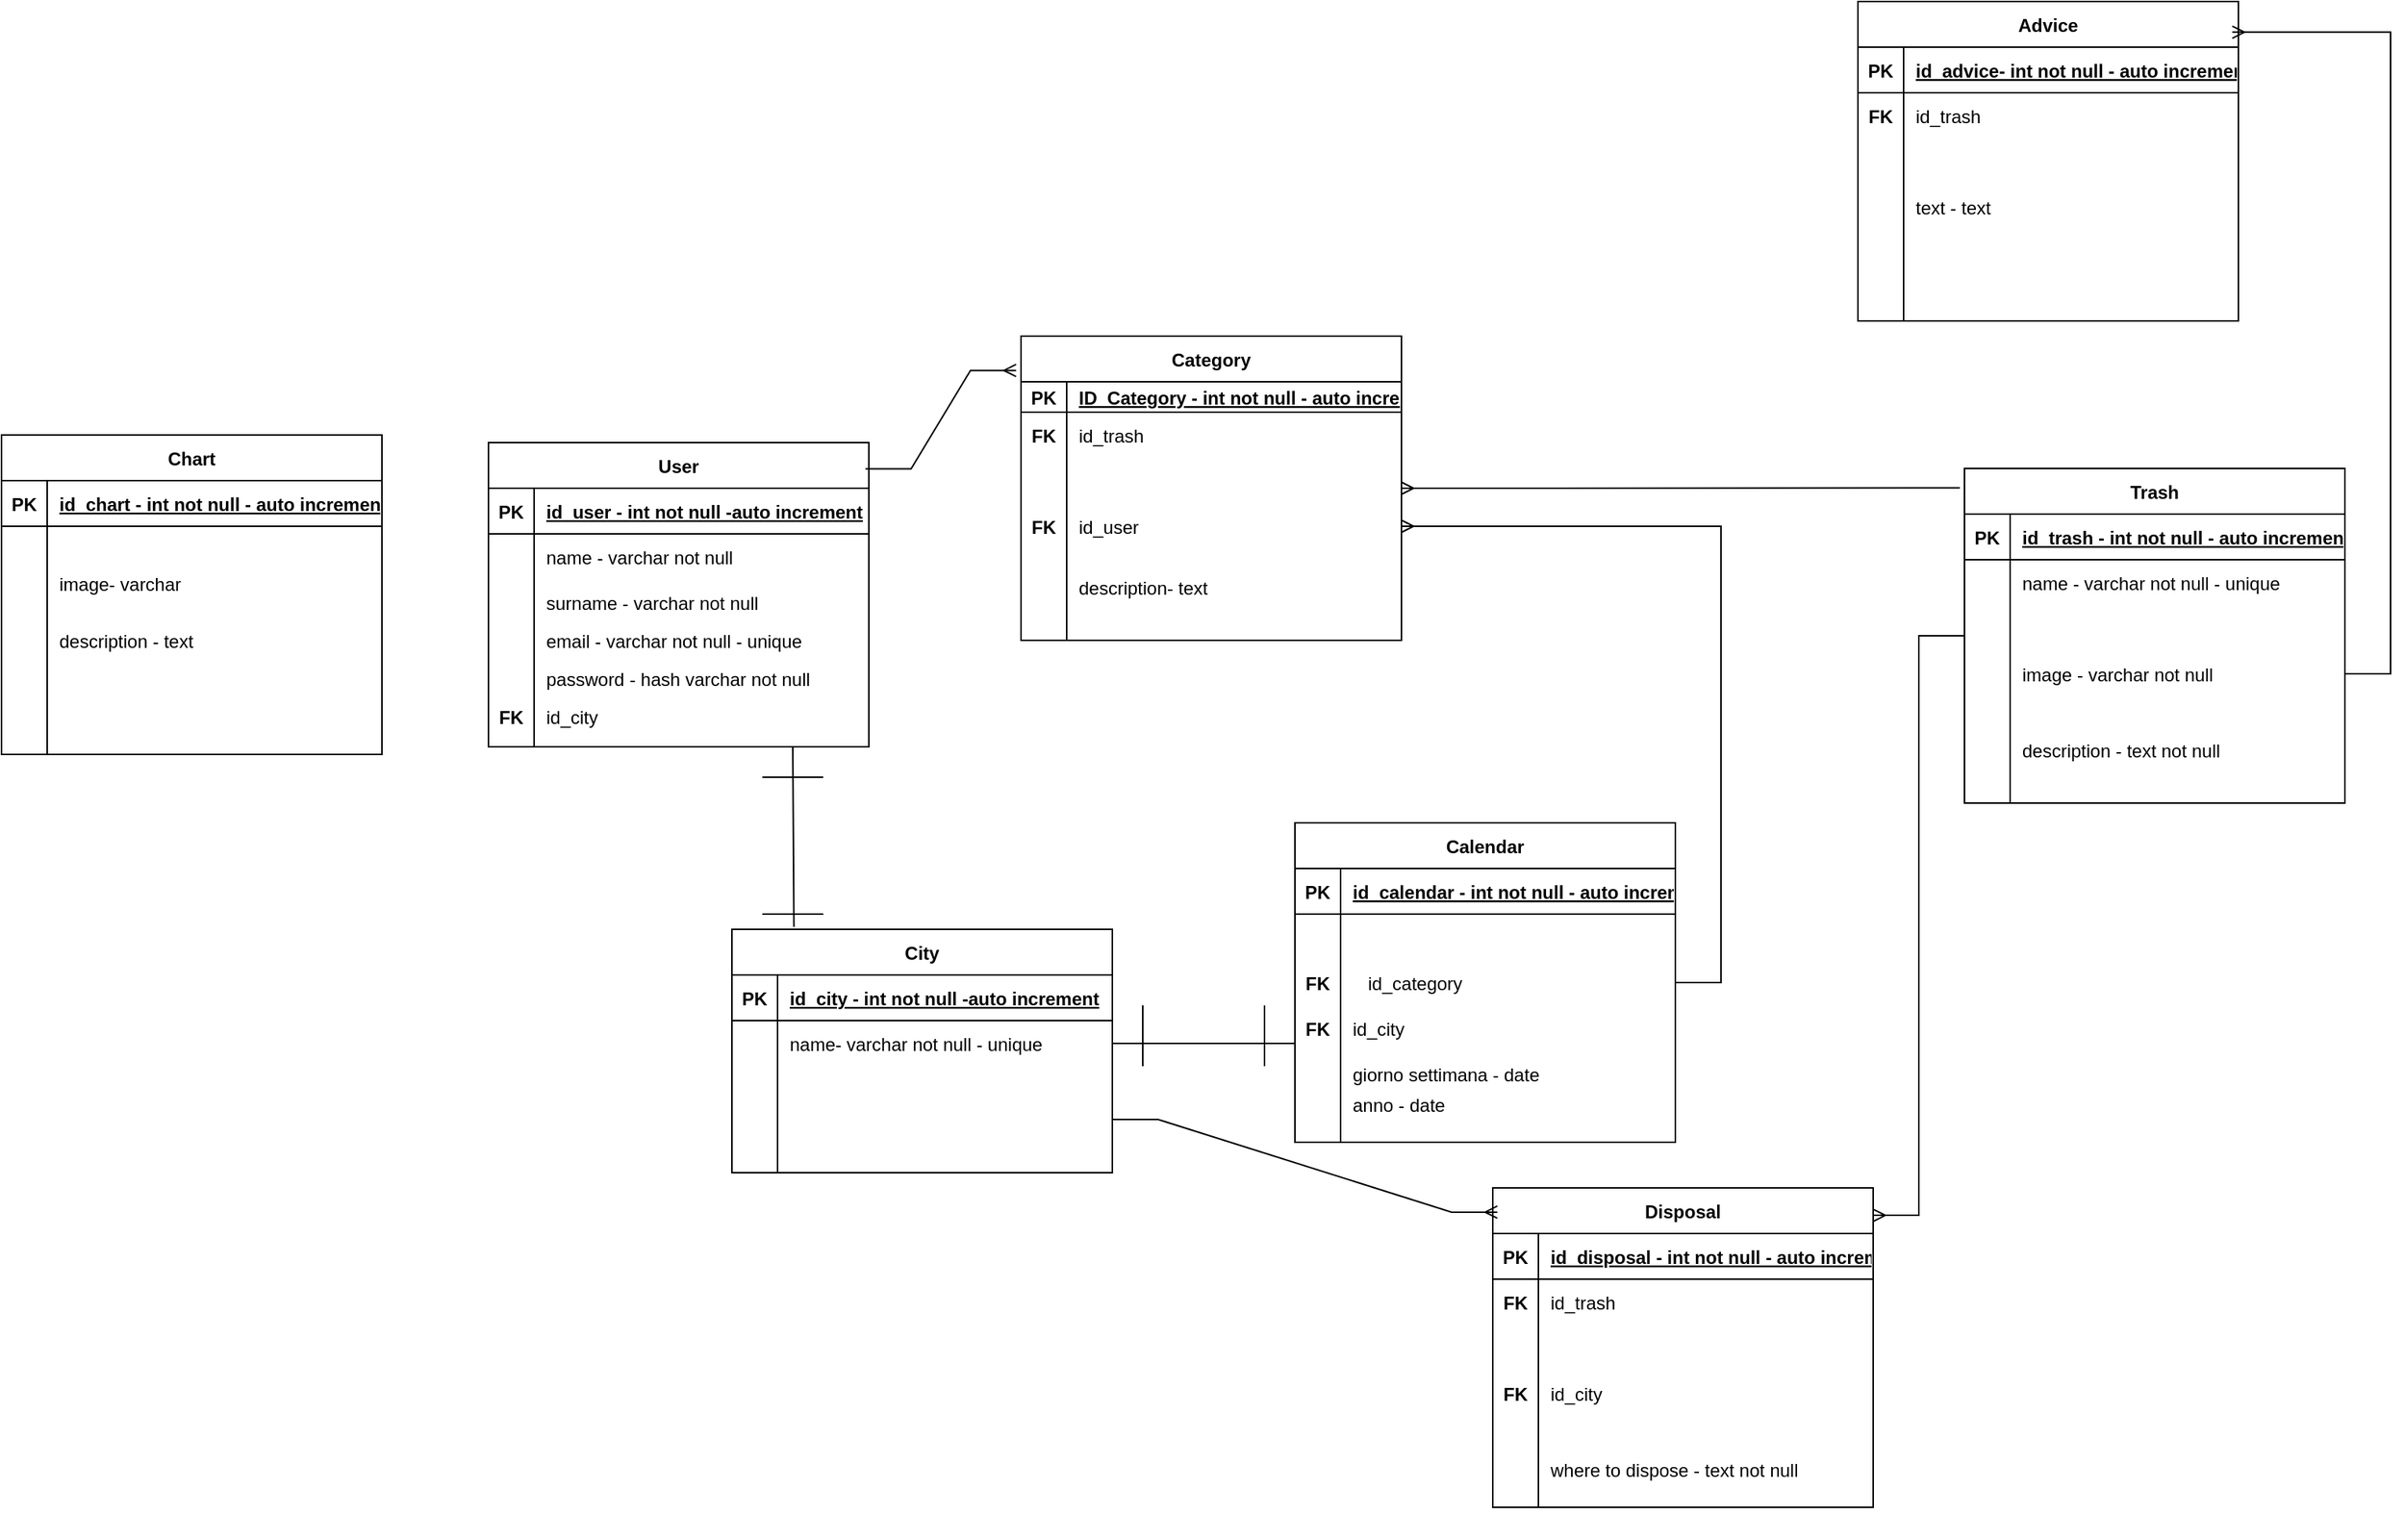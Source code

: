 <mxfile version="26.0.16">
  <diagram id="R2lEEEUBdFMjLlhIrx00" name="Page-1">
    <mxGraphModel dx="2587" dy="1695" grid="1" gridSize="10" guides="1" tooltips="1" connect="1" arrows="1" fold="1" page="1" pageScale="1" pageWidth="1169" pageHeight="827" math="0" shadow="0" extFonts="Permanent Marker^https://fonts.googleapis.com/css?family=Permanent+Marker">
      <root>
        <mxCell id="0" />
        <mxCell id="1" parent="0" />
        <mxCell id="C-vyLk0tnHw3VtMMgP7b-2" value="User" style="shape=table;startSize=30;container=1;collapsible=1;childLayout=tableLayout;fixedRows=1;rowLines=0;fontStyle=1;align=center;resizeLast=1;" parent="1" vertex="1">
          <mxGeometry x="-690" y="-430" width="250" height="200" as="geometry" />
        </mxCell>
        <mxCell id="C-vyLk0tnHw3VtMMgP7b-3" value="" style="shape=partialRectangle;collapsible=0;dropTarget=0;pointerEvents=0;fillColor=none;points=[[0,0.5],[1,0.5]];portConstraint=eastwest;top=0;left=0;right=0;bottom=1;" parent="C-vyLk0tnHw3VtMMgP7b-2" vertex="1">
          <mxGeometry y="30" width="250" height="30" as="geometry" />
        </mxCell>
        <mxCell id="C-vyLk0tnHw3VtMMgP7b-4" value="PK" style="shape=partialRectangle;overflow=hidden;connectable=0;fillColor=none;top=0;left=0;bottom=0;right=0;fontStyle=1;" parent="C-vyLk0tnHw3VtMMgP7b-3" vertex="1">
          <mxGeometry width="30" height="30" as="geometry">
            <mxRectangle width="30" height="30" as="alternateBounds" />
          </mxGeometry>
        </mxCell>
        <mxCell id="C-vyLk0tnHw3VtMMgP7b-5" value="id_user - int not null -auto increment" style="shape=partialRectangle;overflow=hidden;connectable=0;fillColor=none;top=0;left=0;bottom=0;right=0;align=left;spacingLeft=6;fontStyle=5;" parent="C-vyLk0tnHw3VtMMgP7b-3" vertex="1">
          <mxGeometry x="30" width="220" height="30" as="geometry">
            <mxRectangle width="220" height="30" as="alternateBounds" />
          </mxGeometry>
        </mxCell>
        <mxCell id="C-vyLk0tnHw3VtMMgP7b-6" value="" style="shape=partialRectangle;collapsible=0;dropTarget=0;pointerEvents=0;fillColor=none;points=[[0,0.5],[1,0.5]];portConstraint=eastwest;top=0;left=0;right=0;bottom=0;" parent="C-vyLk0tnHw3VtMMgP7b-2" vertex="1">
          <mxGeometry y="60" width="250" height="30" as="geometry" />
        </mxCell>
        <mxCell id="C-vyLk0tnHw3VtMMgP7b-7" value="" style="shape=partialRectangle;overflow=hidden;connectable=0;fillColor=none;top=0;left=0;bottom=0;right=0;" parent="C-vyLk0tnHw3VtMMgP7b-6" vertex="1">
          <mxGeometry width="30" height="30" as="geometry">
            <mxRectangle width="30" height="30" as="alternateBounds" />
          </mxGeometry>
        </mxCell>
        <mxCell id="C-vyLk0tnHw3VtMMgP7b-8" value="name - varchar not null " style="shape=partialRectangle;overflow=hidden;connectable=0;fillColor=none;top=0;left=0;bottom=0;right=0;align=left;spacingLeft=6;" parent="C-vyLk0tnHw3VtMMgP7b-6" vertex="1">
          <mxGeometry x="30" width="220" height="30" as="geometry">
            <mxRectangle width="220" height="30" as="alternateBounds" />
          </mxGeometry>
        </mxCell>
        <mxCell id="C-vyLk0tnHw3VtMMgP7b-9" value="" style="shape=partialRectangle;collapsible=0;dropTarget=0;pointerEvents=0;fillColor=none;points=[[0,0.5],[1,0.5]];portConstraint=eastwest;top=0;left=0;right=0;bottom=0;" parent="C-vyLk0tnHw3VtMMgP7b-2" vertex="1">
          <mxGeometry y="90" width="250" height="70" as="geometry" />
        </mxCell>
        <mxCell id="C-vyLk0tnHw3VtMMgP7b-10" value="" style="shape=partialRectangle;overflow=hidden;connectable=0;fillColor=none;top=0;left=0;bottom=0;right=0;" parent="C-vyLk0tnHw3VtMMgP7b-9" vertex="1">
          <mxGeometry width="30" height="70" as="geometry">
            <mxRectangle width="30" height="70" as="alternateBounds" />
          </mxGeometry>
        </mxCell>
        <mxCell id="C-vyLk0tnHw3VtMMgP7b-11" value="" style="shape=partialRectangle;overflow=hidden;connectable=0;fillColor=none;top=0;left=0;bottom=0;right=0;align=left;spacingLeft=6;" parent="C-vyLk0tnHw3VtMMgP7b-9" vertex="1">
          <mxGeometry x="30" width="220" height="70" as="geometry">
            <mxRectangle width="220" height="70" as="alternateBounds" />
          </mxGeometry>
        </mxCell>
        <mxCell id="LpQhIhh5ztogslHKu8qd-3" value="Trash" style="shape=table;startSize=30;container=1;collapsible=1;childLayout=tableLayout;fixedRows=1;rowLines=0;fontStyle=1;align=center;resizeLast=1;" parent="1" vertex="1">
          <mxGeometry x="280" y="-413" width="250" height="220" as="geometry" />
        </mxCell>
        <mxCell id="LpQhIhh5ztogslHKu8qd-4" value="" style="shape=partialRectangle;collapsible=0;dropTarget=0;pointerEvents=0;fillColor=none;points=[[0,0.5],[1,0.5]];portConstraint=eastwest;top=0;left=0;right=0;bottom=1;" parent="LpQhIhh5ztogslHKu8qd-3" vertex="1">
          <mxGeometry y="30" width="250" height="30" as="geometry" />
        </mxCell>
        <mxCell id="LpQhIhh5ztogslHKu8qd-5" value="PK" style="shape=partialRectangle;overflow=hidden;connectable=0;fillColor=none;top=0;left=0;bottom=0;right=0;fontStyle=1;" parent="LpQhIhh5ztogslHKu8qd-4" vertex="1">
          <mxGeometry width="30" height="30" as="geometry">
            <mxRectangle width="30" height="30" as="alternateBounds" />
          </mxGeometry>
        </mxCell>
        <mxCell id="LpQhIhh5ztogslHKu8qd-6" value="id_trash - int not null - auto increment" style="shape=partialRectangle;overflow=hidden;connectable=0;fillColor=none;top=0;left=0;bottom=0;right=0;align=left;spacingLeft=6;fontStyle=5;" parent="LpQhIhh5ztogslHKu8qd-4" vertex="1">
          <mxGeometry x="30" width="220" height="30" as="geometry">
            <mxRectangle width="220" height="30" as="alternateBounds" />
          </mxGeometry>
        </mxCell>
        <mxCell id="LpQhIhh5ztogslHKu8qd-7" value="" style="shape=partialRectangle;collapsible=0;dropTarget=0;pointerEvents=0;fillColor=none;points=[[0,0.5],[1,0.5]];portConstraint=eastwest;top=0;left=0;right=0;bottom=0;" parent="LpQhIhh5ztogslHKu8qd-3" vertex="1">
          <mxGeometry y="60" width="250" height="30" as="geometry" />
        </mxCell>
        <mxCell id="LpQhIhh5ztogslHKu8qd-8" value="" style="shape=partialRectangle;overflow=hidden;connectable=0;fillColor=none;top=0;left=0;bottom=0;right=0;" parent="LpQhIhh5ztogslHKu8qd-7" vertex="1">
          <mxGeometry width="30" height="30" as="geometry">
            <mxRectangle width="30" height="30" as="alternateBounds" />
          </mxGeometry>
        </mxCell>
        <mxCell id="LpQhIhh5ztogslHKu8qd-9" value="name - varchar not null - unique" style="shape=partialRectangle;overflow=hidden;connectable=0;fillColor=none;top=0;left=0;bottom=0;right=0;align=left;spacingLeft=6;" parent="LpQhIhh5ztogslHKu8qd-7" vertex="1">
          <mxGeometry x="30" width="220" height="30" as="geometry">
            <mxRectangle width="220" height="30" as="alternateBounds" />
          </mxGeometry>
        </mxCell>
        <mxCell id="LpQhIhh5ztogslHKu8qd-10" value="" style="shape=partialRectangle;collapsible=0;dropTarget=0;pointerEvents=0;fillColor=none;points=[[0,0.5],[1,0.5]];portConstraint=eastwest;top=0;left=0;right=0;bottom=0;" parent="LpQhIhh5ztogslHKu8qd-3" vertex="1">
          <mxGeometry y="90" width="250" height="90" as="geometry" />
        </mxCell>
        <mxCell id="LpQhIhh5ztogslHKu8qd-11" value="" style="shape=partialRectangle;overflow=hidden;connectable=0;fillColor=none;top=0;left=0;bottom=0;right=0;" parent="LpQhIhh5ztogslHKu8qd-10" vertex="1">
          <mxGeometry width="30" height="90" as="geometry">
            <mxRectangle width="30" height="90" as="alternateBounds" />
          </mxGeometry>
        </mxCell>
        <mxCell id="LpQhIhh5ztogslHKu8qd-12" value="image - varchar not null" style="shape=partialRectangle;overflow=hidden;connectable=0;fillColor=none;top=0;left=0;bottom=0;right=0;align=left;spacingLeft=6;" parent="LpQhIhh5ztogslHKu8qd-10" vertex="1">
          <mxGeometry x="30" width="220" height="90" as="geometry">
            <mxRectangle width="220" height="90" as="alternateBounds" />
          </mxGeometry>
        </mxCell>
        <mxCell id="LpQhIhh5ztogslHKu8qd-13" value="id_city" style="shape=partialRectangle;overflow=hidden;connectable=0;fillColor=none;top=0;left=0;bottom=0;right=0;align=left;spacingLeft=6;" parent="1" vertex="1">
          <mxGeometry x="-660" y="-285" width="220" height="70" as="geometry">
            <mxRectangle width="220" height="70" as="alternateBounds" />
          </mxGeometry>
        </mxCell>
        <mxCell id="LpQhIhh5ztogslHKu8qd-14" value="FK" style="shape=partialRectangle;overflow=hidden;connectable=0;fillColor=none;top=0;left=0;bottom=0;right=0;fontStyle=1;" parent="1" vertex="1">
          <mxGeometry x="-690" y="-265" width="30" height="30" as="geometry">
            <mxRectangle width="30" height="30" as="alternateBounds" />
          </mxGeometry>
        </mxCell>
        <mxCell id="LpQhIhh5ztogslHKu8qd-15" value="description - text not null" style="shape=partialRectangle;overflow=hidden;connectable=0;fillColor=none;top=0;left=0;bottom=0;right=0;align=left;spacingLeft=6;" parent="1" vertex="1">
          <mxGeometry x="310" y="-273" width="220" height="90" as="geometry">
            <mxRectangle width="220" height="90" as="alternateBounds" />
          </mxGeometry>
        </mxCell>
        <mxCell id="LpQhIhh5ztogslHKu8qd-17" value="" style="endArrow=none;html=1;rounded=0;" parent="1" edge="1">
          <mxGeometry width="50" height="50" relative="1" as="geometry">
            <mxPoint x="-660" y="-230" as="sourcePoint" />
            <mxPoint x="-660" y="-270" as="targetPoint" />
          </mxGeometry>
        </mxCell>
        <mxCell id="LpQhIhh5ztogslHKu8qd-18" value="" style="endArrow=none;html=1;rounded=0;" parent="1" edge="1">
          <mxGeometry width="50" height="50" relative="1" as="geometry">
            <mxPoint x="310" y="-193" as="sourcePoint" />
            <mxPoint x="310" y="-233" as="targetPoint" />
          </mxGeometry>
        </mxCell>
        <mxCell id="LpQhIhh5ztogslHKu8qd-19" value="City" style="shape=table;startSize=30;container=1;collapsible=1;childLayout=tableLayout;fixedRows=1;rowLines=0;fontStyle=1;align=center;resizeLast=1;" parent="1" vertex="1">
          <mxGeometry x="-530" y="-110" width="250" height="160" as="geometry" />
        </mxCell>
        <mxCell id="LpQhIhh5ztogslHKu8qd-20" value="" style="shape=partialRectangle;collapsible=0;dropTarget=0;pointerEvents=0;fillColor=none;points=[[0,0.5],[1,0.5]];portConstraint=eastwest;top=0;left=0;right=0;bottom=1;" parent="LpQhIhh5ztogslHKu8qd-19" vertex="1">
          <mxGeometry y="30" width="250" height="30" as="geometry" />
        </mxCell>
        <mxCell id="LpQhIhh5ztogslHKu8qd-21" value="PK" style="shape=partialRectangle;overflow=hidden;connectable=0;fillColor=none;top=0;left=0;bottom=0;right=0;fontStyle=1;" parent="LpQhIhh5ztogslHKu8qd-20" vertex="1">
          <mxGeometry width="30" height="30" as="geometry">
            <mxRectangle width="30" height="30" as="alternateBounds" />
          </mxGeometry>
        </mxCell>
        <mxCell id="LpQhIhh5ztogslHKu8qd-22" value="id_city - int not null -auto increment" style="shape=partialRectangle;overflow=hidden;connectable=0;fillColor=none;top=0;left=0;bottom=0;right=0;align=left;spacingLeft=6;fontStyle=5;" parent="LpQhIhh5ztogslHKu8qd-20" vertex="1">
          <mxGeometry x="30" width="220" height="30" as="geometry">
            <mxRectangle width="220" height="30" as="alternateBounds" />
          </mxGeometry>
        </mxCell>
        <mxCell id="LpQhIhh5ztogslHKu8qd-23" value="" style="shape=partialRectangle;collapsible=0;dropTarget=0;pointerEvents=0;fillColor=none;points=[[0,0.5],[1,0.5]];portConstraint=eastwest;top=0;left=0;right=0;bottom=0;" parent="LpQhIhh5ztogslHKu8qd-19" vertex="1">
          <mxGeometry y="60" width="250" height="30" as="geometry" />
        </mxCell>
        <mxCell id="LpQhIhh5ztogslHKu8qd-24" value="" style="shape=partialRectangle;overflow=hidden;connectable=0;fillColor=none;top=0;left=0;bottom=0;right=0;" parent="LpQhIhh5ztogslHKu8qd-23" vertex="1">
          <mxGeometry width="30" height="30" as="geometry">
            <mxRectangle width="30" height="30" as="alternateBounds" />
          </mxGeometry>
        </mxCell>
        <mxCell id="LpQhIhh5ztogslHKu8qd-25" value="name- varchar not null - unique" style="shape=partialRectangle;overflow=hidden;connectable=0;fillColor=none;top=0;left=0;bottom=0;right=0;align=left;spacingLeft=6;" parent="LpQhIhh5ztogslHKu8qd-23" vertex="1">
          <mxGeometry x="30" width="220" height="30" as="geometry">
            <mxRectangle width="220" height="30" as="alternateBounds" />
          </mxGeometry>
        </mxCell>
        <mxCell id="LpQhIhh5ztogslHKu8qd-26" value="" style="shape=partialRectangle;collapsible=0;dropTarget=0;pointerEvents=0;fillColor=none;points=[[0,0.5],[1,0.5]];portConstraint=eastwest;top=0;left=0;right=0;bottom=0;" parent="LpQhIhh5ztogslHKu8qd-19" vertex="1">
          <mxGeometry y="90" width="250" height="70" as="geometry" />
        </mxCell>
        <mxCell id="LpQhIhh5ztogslHKu8qd-27" value="" style="shape=partialRectangle;overflow=hidden;connectable=0;fillColor=none;top=0;left=0;bottom=0;right=0;" parent="LpQhIhh5ztogslHKu8qd-26" vertex="1">
          <mxGeometry width="30" height="70" as="geometry">
            <mxRectangle width="30" height="70" as="alternateBounds" />
          </mxGeometry>
        </mxCell>
        <mxCell id="LpQhIhh5ztogslHKu8qd-28" value="" style="shape=partialRectangle;overflow=hidden;connectable=0;fillColor=none;top=0;left=0;bottom=0;right=0;align=left;spacingLeft=6;" parent="LpQhIhh5ztogslHKu8qd-26" vertex="1">
          <mxGeometry x="30" width="220" height="70" as="geometry">
            <mxRectangle width="220" height="70" as="alternateBounds" />
          </mxGeometry>
        </mxCell>
        <mxCell id="LpQhIhh5ztogslHKu8qd-33" value="Disposal" style="shape=table;startSize=30;container=1;collapsible=1;childLayout=tableLayout;fixedRows=1;rowLines=0;fontStyle=1;align=center;resizeLast=1;" parent="1" vertex="1">
          <mxGeometry x="-30" y="60" width="250" height="210" as="geometry" />
        </mxCell>
        <mxCell id="LpQhIhh5ztogslHKu8qd-34" value="" style="shape=partialRectangle;collapsible=0;dropTarget=0;pointerEvents=0;fillColor=none;points=[[0,0.5],[1,0.5]];portConstraint=eastwest;top=0;left=0;right=0;bottom=1;" parent="LpQhIhh5ztogslHKu8qd-33" vertex="1">
          <mxGeometry y="30" width="250" height="30" as="geometry" />
        </mxCell>
        <mxCell id="LpQhIhh5ztogslHKu8qd-35" value="PK" style="shape=partialRectangle;overflow=hidden;connectable=0;fillColor=none;top=0;left=0;bottom=0;right=0;fontStyle=1;" parent="LpQhIhh5ztogslHKu8qd-34" vertex="1">
          <mxGeometry width="30" height="30" as="geometry">
            <mxRectangle width="30" height="30" as="alternateBounds" />
          </mxGeometry>
        </mxCell>
        <mxCell id="LpQhIhh5ztogslHKu8qd-36" value="id_disposal - int not null - auto increment" style="shape=partialRectangle;overflow=hidden;connectable=0;fillColor=none;top=0;left=0;bottom=0;right=0;align=left;spacingLeft=6;fontStyle=5;" parent="LpQhIhh5ztogslHKu8qd-34" vertex="1">
          <mxGeometry x="30" width="220" height="30" as="geometry">
            <mxRectangle width="220" height="30" as="alternateBounds" />
          </mxGeometry>
        </mxCell>
        <mxCell id="LpQhIhh5ztogslHKu8qd-37" value="" style="shape=partialRectangle;collapsible=0;dropTarget=0;pointerEvents=0;fillColor=none;points=[[0,0.5],[1,0.5]];portConstraint=eastwest;top=0;left=0;right=0;bottom=0;" parent="LpQhIhh5ztogslHKu8qd-33" vertex="1">
          <mxGeometry y="60" width="250" height="30" as="geometry" />
        </mxCell>
        <mxCell id="LpQhIhh5ztogslHKu8qd-38" value="" style="shape=partialRectangle;overflow=hidden;connectable=0;fillColor=none;top=0;left=0;bottom=0;right=0;" parent="LpQhIhh5ztogslHKu8qd-37" vertex="1">
          <mxGeometry width="30" height="30" as="geometry">
            <mxRectangle width="30" height="30" as="alternateBounds" />
          </mxGeometry>
        </mxCell>
        <mxCell id="LpQhIhh5ztogslHKu8qd-39" value="id_trash" style="shape=partialRectangle;overflow=hidden;connectable=0;fillColor=none;top=0;left=0;bottom=0;right=0;align=left;spacingLeft=6;" parent="LpQhIhh5ztogslHKu8qd-37" vertex="1">
          <mxGeometry x="30" width="220" height="30" as="geometry">
            <mxRectangle width="220" height="30" as="alternateBounds" />
          </mxGeometry>
        </mxCell>
        <mxCell id="LpQhIhh5ztogslHKu8qd-40" value="" style="shape=partialRectangle;collapsible=0;dropTarget=0;pointerEvents=0;fillColor=none;points=[[0,0.5],[1,0.5]];portConstraint=eastwest;top=0;left=0;right=0;bottom=0;" parent="LpQhIhh5ztogslHKu8qd-33" vertex="1">
          <mxGeometry y="90" width="250" height="90" as="geometry" />
        </mxCell>
        <mxCell id="LpQhIhh5ztogslHKu8qd-41" value="" style="shape=partialRectangle;overflow=hidden;connectable=0;fillColor=none;top=0;left=0;bottom=0;right=0;" parent="LpQhIhh5ztogslHKu8qd-40" vertex="1">
          <mxGeometry width="30" height="90" as="geometry">
            <mxRectangle width="30" height="90" as="alternateBounds" />
          </mxGeometry>
        </mxCell>
        <mxCell id="LpQhIhh5ztogslHKu8qd-42" value="id_city" style="shape=partialRectangle;overflow=hidden;connectable=0;fillColor=none;top=0;left=0;bottom=0;right=0;align=left;spacingLeft=6;" parent="LpQhIhh5ztogslHKu8qd-40" vertex="1">
          <mxGeometry x="30" width="220" height="90" as="geometry">
            <mxRectangle width="220" height="90" as="alternateBounds" />
          </mxGeometry>
        </mxCell>
        <mxCell id="LpQhIhh5ztogslHKu8qd-46" value="FK" style="shape=partialRectangle;overflow=hidden;connectable=0;fillColor=none;top=0;left=0;bottom=0;right=0;fontStyle=1;" parent="1" vertex="1">
          <mxGeometry x="-30" y="120" width="30" height="30" as="geometry">
            <mxRectangle width="30" height="30" as="alternateBounds" />
          </mxGeometry>
        </mxCell>
        <mxCell id="LpQhIhh5ztogslHKu8qd-47" value="FK" style="shape=partialRectangle;overflow=hidden;connectable=0;fillColor=none;top=0;left=0;bottom=0;right=0;fontStyle=1;" parent="1" vertex="1">
          <mxGeometry x="-30" y="180" width="30" height="30" as="geometry">
            <mxRectangle width="30" height="30" as="alternateBounds" />
          </mxGeometry>
        </mxCell>
        <mxCell id="LpQhIhh5ztogslHKu8qd-48" value="where to dispose - text not null" style="shape=partialRectangle;overflow=hidden;connectable=0;fillColor=none;top=0;left=0;bottom=0;right=0;align=left;spacingLeft=6;" parent="1" vertex="1">
          <mxGeometry y="200" width="220" height="90" as="geometry">
            <mxRectangle width="220" height="90" as="alternateBounds" />
          </mxGeometry>
        </mxCell>
        <mxCell id="LpQhIhh5ztogslHKu8qd-49" value="" style="endArrow=none;html=1;rounded=0;" parent="1" edge="1">
          <mxGeometry width="50" height="50" relative="1" as="geometry">
            <mxPoint y="270" as="sourcePoint" />
            <mxPoint y="240" as="targetPoint" />
          </mxGeometry>
        </mxCell>
        <mxCell id="WK8-pHHKAkInr9gMwxhc-1" value="surname - varchar not null" style="shape=partialRectangle;overflow=hidden;connectable=0;fillColor=none;top=0;left=0;bottom=0;right=0;align=left;spacingLeft=6;" parent="1" vertex="1">
          <mxGeometry x="-660" y="-340" width="220" height="30" as="geometry">
            <mxRectangle width="220" height="30" as="alternateBounds" />
          </mxGeometry>
        </mxCell>
        <mxCell id="WK8-pHHKAkInr9gMwxhc-2" value="email - varchar not null - unique" style="shape=partialRectangle;overflow=hidden;connectable=0;fillColor=none;top=0;left=0;bottom=0;right=0;align=left;spacingLeft=6;" parent="1" vertex="1">
          <mxGeometry x="-660" y="-315" width="220" height="30" as="geometry">
            <mxRectangle width="220" height="30" as="alternateBounds" />
          </mxGeometry>
        </mxCell>
        <mxCell id="WK8-pHHKAkInr9gMwxhc-3" value="password - hash varchar not null " style="shape=partialRectangle;overflow=hidden;connectable=0;fillColor=none;top=0;left=0;bottom=0;right=0;align=left;spacingLeft=6;" parent="1" vertex="1">
          <mxGeometry x="-660" y="-290" width="220" height="30" as="geometry">
            <mxRectangle width="220" height="30" as="alternateBounds" />
          </mxGeometry>
        </mxCell>
        <mxCell id="WK8-pHHKAkInr9gMwxhc-5" value="Advice" style="shape=table;startSize=30;container=1;collapsible=1;childLayout=tableLayout;fixedRows=1;rowLines=0;fontStyle=1;align=center;resizeLast=1;" parent="1" vertex="1">
          <mxGeometry x="210" y="-720" width="250" height="210" as="geometry" />
        </mxCell>
        <mxCell id="WK8-pHHKAkInr9gMwxhc-6" value="" style="shape=partialRectangle;collapsible=0;dropTarget=0;pointerEvents=0;fillColor=none;points=[[0,0.5],[1,0.5]];portConstraint=eastwest;top=0;left=0;right=0;bottom=1;" parent="WK8-pHHKAkInr9gMwxhc-5" vertex="1">
          <mxGeometry y="30" width="250" height="30" as="geometry" />
        </mxCell>
        <mxCell id="WK8-pHHKAkInr9gMwxhc-7" value="PK" style="shape=partialRectangle;overflow=hidden;connectable=0;fillColor=none;top=0;left=0;bottom=0;right=0;fontStyle=1;" parent="WK8-pHHKAkInr9gMwxhc-6" vertex="1">
          <mxGeometry width="30" height="30" as="geometry">
            <mxRectangle width="30" height="30" as="alternateBounds" />
          </mxGeometry>
        </mxCell>
        <mxCell id="WK8-pHHKAkInr9gMwxhc-8" value="id_advice- int not null - auto increment" style="shape=partialRectangle;overflow=hidden;connectable=0;fillColor=none;top=0;left=0;bottom=0;right=0;align=left;spacingLeft=6;fontStyle=5;" parent="WK8-pHHKAkInr9gMwxhc-6" vertex="1">
          <mxGeometry x="30" width="220" height="30" as="geometry">
            <mxRectangle width="220" height="30" as="alternateBounds" />
          </mxGeometry>
        </mxCell>
        <mxCell id="WK8-pHHKAkInr9gMwxhc-9" value="" style="shape=partialRectangle;collapsible=0;dropTarget=0;pointerEvents=0;fillColor=none;points=[[0,0.5],[1,0.5]];portConstraint=eastwest;top=0;left=0;right=0;bottom=0;" parent="WK8-pHHKAkInr9gMwxhc-5" vertex="1">
          <mxGeometry y="60" width="250" height="30" as="geometry" />
        </mxCell>
        <mxCell id="WK8-pHHKAkInr9gMwxhc-10" value="" style="shape=partialRectangle;overflow=hidden;connectable=0;fillColor=none;top=0;left=0;bottom=0;right=0;" parent="WK8-pHHKAkInr9gMwxhc-9" vertex="1">
          <mxGeometry width="30" height="30" as="geometry">
            <mxRectangle width="30" height="30" as="alternateBounds" />
          </mxGeometry>
        </mxCell>
        <mxCell id="WK8-pHHKAkInr9gMwxhc-11" value="id_trash" style="shape=partialRectangle;overflow=hidden;connectable=0;fillColor=none;top=0;left=0;bottom=0;right=0;align=left;spacingLeft=6;" parent="WK8-pHHKAkInr9gMwxhc-9" vertex="1">
          <mxGeometry x="30" width="220" height="30" as="geometry">
            <mxRectangle width="220" height="30" as="alternateBounds" />
          </mxGeometry>
        </mxCell>
        <mxCell id="WK8-pHHKAkInr9gMwxhc-12" value="" style="shape=partialRectangle;collapsible=0;dropTarget=0;pointerEvents=0;fillColor=none;points=[[0,0.5],[1,0.5]];portConstraint=eastwest;top=0;left=0;right=0;bottom=0;" parent="WK8-pHHKAkInr9gMwxhc-5" vertex="1">
          <mxGeometry y="90" width="250" height="90" as="geometry" />
        </mxCell>
        <mxCell id="WK8-pHHKAkInr9gMwxhc-13" value="" style="shape=partialRectangle;overflow=hidden;connectable=0;fillColor=none;top=0;left=0;bottom=0;right=0;" parent="WK8-pHHKAkInr9gMwxhc-12" vertex="1">
          <mxGeometry width="30" height="90" as="geometry">
            <mxRectangle width="30" height="90" as="alternateBounds" />
          </mxGeometry>
        </mxCell>
        <mxCell id="WK8-pHHKAkInr9gMwxhc-14" value="text - text" style="shape=partialRectangle;overflow=hidden;connectable=0;fillColor=none;top=0;left=0;bottom=0;right=0;align=left;spacingLeft=6;" parent="WK8-pHHKAkInr9gMwxhc-12" vertex="1">
          <mxGeometry x="30" width="220" height="90" as="geometry">
            <mxRectangle width="220" height="90" as="alternateBounds" />
          </mxGeometry>
        </mxCell>
        <mxCell id="WK8-pHHKAkInr9gMwxhc-15" value="FK" style="shape=partialRectangle;overflow=hidden;connectable=0;fillColor=none;top=0;left=0;bottom=0;right=0;fontStyle=1;" parent="1" vertex="1">
          <mxGeometry x="210" y="-660" width="30" height="30" as="geometry">
            <mxRectangle width="30" height="30" as="alternateBounds" />
          </mxGeometry>
        </mxCell>
        <mxCell id="WK8-pHHKAkInr9gMwxhc-18" value="" style="endArrow=none;html=1;rounded=0;" parent="1" edge="1">
          <mxGeometry width="50" height="50" relative="1" as="geometry">
            <mxPoint x="240" y="-510" as="sourcePoint" />
            <mxPoint x="240" y="-540" as="targetPoint" />
          </mxGeometry>
        </mxCell>
        <mxCell id="WK8-pHHKAkInr9gMwxhc-19" value="Chart" style="shape=table;startSize=30;container=1;collapsible=1;childLayout=tableLayout;fixedRows=1;rowLines=0;fontStyle=1;align=center;resizeLast=1;" parent="1" vertex="1">
          <mxGeometry x="-1010" y="-435" width="250" height="210" as="geometry" />
        </mxCell>
        <mxCell id="WK8-pHHKAkInr9gMwxhc-20" value="" style="shape=partialRectangle;collapsible=0;dropTarget=0;pointerEvents=0;fillColor=none;points=[[0,0.5],[1,0.5]];portConstraint=eastwest;top=0;left=0;right=0;bottom=1;" parent="WK8-pHHKAkInr9gMwxhc-19" vertex="1">
          <mxGeometry y="30" width="250" height="30" as="geometry" />
        </mxCell>
        <mxCell id="WK8-pHHKAkInr9gMwxhc-21" value="PK" style="shape=partialRectangle;overflow=hidden;connectable=0;fillColor=none;top=0;left=0;bottom=0;right=0;fontStyle=1;" parent="WK8-pHHKAkInr9gMwxhc-20" vertex="1">
          <mxGeometry width="30" height="30" as="geometry">
            <mxRectangle width="30" height="30" as="alternateBounds" />
          </mxGeometry>
        </mxCell>
        <mxCell id="WK8-pHHKAkInr9gMwxhc-22" value="id_chart - int not null - auto increment" style="shape=partialRectangle;overflow=hidden;connectable=0;fillColor=none;top=0;left=0;bottom=0;right=0;align=left;spacingLeft=6;fontStyle=5;" parent="WK8-pHHKAkInr9gMwxhc-20" vertex="1">
          <mxGeometry x="30" width="220" height="30" as="geometry">
            <mxRectangle width="220" height="30" as="alternateBounds" />
          </mxGeometry>
        </mxCell>
        <mxCell id="WK8-pHHKAkInr9gMwxhc-23" value="" style="shape=partialRectangle;collapsible=0;dropTarget=0;pointerEvents=0;fillColor=none;points=[[0,0.5],[1,0.5]];portConstraint=eastwest;top=0;left=0;right=0;bottom=0;" parent="WK8-pHHKAkInr9gMwxhc-19" vertex="1">
          <mxGeometry y="60" width="250" height="30" as="geometry" />
        </mxCell>
        <mxCell id="WK8-pHHKAkInr9gMwxhc-24" value="" style="shape=partialRectangle;overflow=hidden;connectable=0;fillColor=none;top=0;left=0;bottom=0;right=0;" parent="WK8-pHHKAkInr9gMwxhc-23" vertex="1">
          <mxGeometry width="30" height="30" as="geometry">
            <mxRectangle width="30" height="30" as="alternateBounds" />
          </mxGeometry>
        </mxCell>
        <mxCell id="WK8-pHHKAkInr9gMwxhc-25" value="" style="shape=partialRectangle;overflow=hidden;connectable=0;fillColor=none;top=0;left=0;bottom=0;right=0;align=left;spacingLeft=6;" parent="WK8-pHHKAkInr9gMwxhc-23" vertex="1">
          <mxGeometry x="30" width="220" height="30" as="geometry">
            <mxRectangle width="220" height="30" as="alternateBounds" />
          </mxGeometry>
        </mxCell>
        <mxCell id="WK8-pHHKAkInr9gMwxhc-26" value="" style="shape=partialRectangle;collapsible=0;dropTarget=0;pointerEvents=0;fillColor=none;points=[[0,0.5],[1,0.5]];portConstraint=eastwest;top=0;left=0;right=0;bottom=0;" parent="WK8-pHHKAkInr9gMwxhc-19" vertex="1">
          <mxGeometry y="90" width="250" height="90" as="geometry" />
        </mxCell>
        <mxCell id="WK8-pHHKAkInr9gMwxhc-27" value="" style="shape=partialRectangle;overflow=hidden;connectable=0;fillColor=none;top=0;left=0;bottom=0;right=0;" parent="WK8-pHHKAkInr9gMwxhc-26" vertex="1">
          <mxGeometry width="30" height="90" as="geometry">
            <mxRectangle width="30" height="90" as="alternateBounds" />
          </mxGeometry>
        </mxCell>
        <mxCell id="WK8-pHHKAkInr9gMwxhc-28" value="description - text" style="shape=partialRectangle;overflow=hidden;connectable=0;fillColor=none;top=0;left=0;bottom=0;right=0;align=left;spacingLeft=6;" parent="WK8-pHHKAkInr9gMwxhc-26" vertex="1">
          <mxGeometry x="30" width="220" height="90" as="geometry">
            <mxRectangle width="220" height="90" as="alternateBounds" />
          </mxGeometry>
        </mxCell>
        <mxCell id="WK8-pHHKAkInr9gMwxhc-30" value="" style="endArrow=none;html=1;rounded=0;" parent="1" edge="1">
          <mxGeometry width="50" height="50" relative="1" as="geometry">
            <mxPoint x="-980" y="-225" as="sourcePoint" />
            <mxPoint x="-980" y="-255" as="targetPoint" />
          </mxGeometry>
        </mxCell>
        <mxCell id="WK8-pHHKAkInr9gMwxhc-31" value="image- varchar" style="shape=partialRectangle;overflow=hidden;connectable=0;fillColor=none;top=0;left=0;bottom=0;right=0;align=left;spacingLeft=6;" parent="1" vertex="1">
          <mxGeometry x="-980" y="-370" width="220" height="65" as="geometry">
            <mxRectangle width="220" height="90" as="alternateBounds" />
          </mxGeometry>
        </mxCell>
        <mxCell id="WK8-pHHKAkInr9gMwxhc-32" value="Category" style="shape=table;startSize=30;container=1;collapsible=1;childLayout=tableLayout;fixedRows=1;rowLines=0;fontStyle=1;align=center;resizeLast=1;" parent="1" vertex="1">
          <mxGeometry x="-340" y="-500" width="250" height="200" as="geometry" />
        </mxCell>
        <mxCell id="WK8-pHHKAkInr9gMwxhc-33" value="" style="shape=partialRectangle;collapsible=0;dropTarget=0;pointerEvents=0;fillColor=none;points=[[0,0.5],[1,0.5]];portConstraint=eastwest;top=0;left=0;right=0;bottom=1;" parent="WK8-pHHKAkInr9gMwxhc-32" vertex="1">
          <mxGeometry y="30" width="250" height="20" as="geometry" />
        </mxCell>
        <mxCell id="WK8-pHHKAkInr9gMwxhc-34" value="PK" style="shape=partialRectangle;overflow=hidden;connectable=0;fillColor=none;top=0;left=0;bottom=0;right=0;fontStyle=1;" parent="WK8-pHHKAkInr9gMwxhc-33" vertex="1">
          <mxGeometry width="30" height="20" as="geometry">
            <mxRectangle width="30" height="20" as="alternateBounds" />
          </mxGeometry>
        </mxCell>
        <mxCell id="WK8-pHHKAkInr9gMwxhc-35" value="ID_Category - int not null - auto increment" style="shape=partialRectangle;overflow=hidden;connectable=0;fillColor=none;top=0;left=0;bottom=0;right=0;align=left;spacingLeft=6;fontStyle=5;" parent="WK8-pHHKAkInr9gMwxhc-33" vertex="1">
          <mxGeometry x="30" width="220" height="20" as="geometry">
            <mxRectangle width="220" height="20" as="alternateBounds" />
          </mxGeometry>
        </mxCell>
        <mxCell id="WK8-pHHKAkInr9gMwxhc-36" value="" style="shape=partialRectangle;collapsible=0;dropTarget=0;pointerEvents=0;fillColor=none;points=[[0,0.5],[1,0.5]];portConstraint=eastwest;top=0;left=0;right=0;bottom=0;" parent="WK8-pHHKAkInr9gMwxhc-32" vertex="1">
          <mxGeometry y="50" width="250" height="30" as="geometry" />
        </mxCell>
        <mxCell id="WK8-pHHKAkInr9gMwxhc-37" value="" style="shape=partialRectangle;overflow=hidden;connectable=0;fillColor=none;top=0;left=0;bottom=0;right=0;" parent="WK8-pHHKAkInr9gMwxhc-36" vertex="1">
          <mxGeometry width="30" height="30" as="geometry">
            <mxRectangle width="30" height="30" as="alternateBounds" />
          </mxGeometry>
        </mxCell>
        <mxCell id="WK8-pHHKAkInr9gMwxhc-38" value="id_trash" style="shape=partialRectangle;overflow=hidden;connectable=0;fillColor=none;top=0;left=0;bottom=0;right=0;align=left;spacingLeft=6;" parent="WK8-pHHKAkInr9gMwxhc-36" vertex="1">
          <mxGeometry x="30" width="220" height="30" as="geometry">
            <mxRectangle width="220" height="30" as="alternateBounds" />
          </mxGeometry>
        </mxCell>
        <mxCell id="WK8-pHHKAkInr9gMwxhc-39" value="" style="shape=partialRectangle;collapsible=0;dropTarget=0;pointerEvents=0;fillColor=none;points=[[0,0.5],[1,0.5]];portConstraint=eastwest;top=0;left=0;right=0;bottom=0;" parent="WK8-pHHKAkInr9gMwxhc-32" vertex="1">
          <mxGeometry y="80" width="250" height="90" as="geometry" />
        </mxCell>
        <mxCell id="WK8-pHHKAkInr9gMwxhc-40" value="" style="shape=partialRectangle;overflow=hidden;connectable=0;fillColor=none;top=0;left=0;bottom=0;right=0;" parent="WK8-pHHKAkInr9gMwxhc-39" vertex="1">
          <mxGeometry width="30" height="90" as="geometry">
            <mxRectangle width="30" height="90" as="alternateBounds" />
          </mxGeometry>
        </mxCell>
        <mxCell id="WK8-pHHKAkInr9gMwxhc-41" value="id_user" style="shape=partialRectangle;overflow=hidden;connectable=0;fillColor=none;top=0;left=0;bottom=0;right=0;align=left;spacingLeft=6;" parent="WK8-pHHKAkInr9gMwxhc-39" vertex="1">
          <mxGeometry x="30" width="220" height="90" as="geometry">
            <mxRectangle width="220" height="90" as="alternateBounds" />
          </mxGeometry>
        </mxCell>
        <mxCell id="WK8-pHHKAkInr9gMwxhc-42" value="FK" style="shape=partialRectangle;overflow=hidden;connectable=0;fillColor=none;top=0;left=0;bottom=0;right=0;fontStyle=1;" parent="1" vertex="1">
          <mxGeometry x="-340" y="-450" width="30" height="30" as="geometry">
            <mxRectangle width="30" height="30" as="alternateBounds" />
          </mxGeometry>
        </mxCell>
        <mxCell id="WK8-pHHKAkInr9gMwxhc-43" value="FK" style="shape=partialRectangle;overflow=hidden;connectable=0;fillColor=none;top=0;left=0;bottom=0;right=0;fontStyle=1;" parent="1" vertex="1">
          <mxGeometry x="-340" y="-390" width="30" height="30" as="geometry">
            <mxRectangle width="30" height="30" as="alternateBounds" />
          </mxGeometry>
        </mxCell>
        <mxCell id="WK8-pHHKAkInr9gMwxhc-45" value="" style="endArrow=none;html=1;rounded=0;" parent="1" edge="1">
          <mxGeometry width="50" height="50" relative="1" as="geometry">
            <mxPoint x="-310" y="-300" as="sourcePoint" />
            <mxPoint x="-310" y="-320" as="targetPoint" />
            <Array as="points">
              <mxPoint x="-310" y="-320" />
              <mxPoint x="-310" y="-330" />
            </Array>
          </mxGeometry>
        </mxCell>
        <mxCell id="WK8-pHHKAkInr9gMwxhc-46" value="Calendar" style="shape=table;startSize=30;container=1;collapsible=1;childLayout=tableLayout;fixedRows=1;rowLines=0;fontStyle=1;align=center;resizeLast=1;" parent="1" vertex="1">
          <mxGeometry x="-160" y="-180" width="250" height="210" as="geometry" />
        </mxCell>
        <mxCell id="WK8-pHHKAkInr9gMwxhc-47" value="" style="shape=partialRectangle;collapsible=0;dropTarget=0;pointerEvents=0;fillColor=none;points=[[0,0.5],[1,0.5]];portConstraint=eastwest;top=0;left=0;right=0;bottom=1;" parent="WK8-pHHKAkInr9gMwxhc-46" vertex="1">
          <mxGeometry y="30" width="250" height="30" as="geometry" />
        </mxCell>
        <mxCell id="WK8-pHHKAkInr9gMwxhc-48" value="PK" style="shape=partialRectangle;overflow=hidden;connectable=0;fillColor=none;top=0;left=0;bottom=0;right=0;fontStyle=1;" parent="WK8-pHHKAkInr9gMwxhc-47" vertex="1">
          <mxGeometry width="30" height="30" as="geometry">
            <mxRectangle width="30" height="30" as="alternateBounds" />
          </mxGeometry>
        </mxCell>
        <mxCell id="WK8-pHHKAkInr9gMwxhc-49" value="id_calendar - int not null - auto increment" style="shape=partialRectangle;overflow=hidden;connectable=0;fillColor=none;top=0;left=0;bottom=0;right=0;align=left;spacingLeft=6;fontStyle=5;" parent="WK8-pHHKAkInr9gMwxhc-47" vertex="1">
          <mxGeometry x="30" width="220" height="30" as="geometry">
            <mxRectangle width="220" height="30" as="alternateBounds" />
          </mxGeometry>
        </mxCell>
        <mxCell id="WK8-pHHKAkInr9gMwxhc-50" value="" style="shape=partialRectangle;collapsible=0;dropTarget=0;pointerEvents=0;fillColor=none;points=[[0,0.5],[1,0.5]];portConstraint=eastwest;top=0;left=0;right=0;bottom=0;" parent="WK8-pHHKAkInr9gMwxhc-46" vertex="1">
          <mxGeometry y="60" width="250" height="30" as="geometry" />
        </mxCell>
        <mxCell id="WK8-pHHKAkInr9gMwxhc-51" value="" style="shape=partialRectangle;overflow=hidden;connectable=0;fillColor=none;top=0;left=0;bottom=0;right=0;" parent="WK8-pHHKAkInr9gMwxhc-50" vertex="1">
          <mxGeometry width="30" height="30" as="geometry">
            <mxRectangle width="30" height="30" as="alternateBounds" />
          </mxGeometry>
        </mxCell>
        <mxCell id="WK8-pHHKAkInr9gMwxhc-52" value="" style="shape=partialRectangle;overflow=hidden;connectable=0;fillColor=none;top=0;left=0;bottom=0;right=0;align=left;spacingLeft=6;" parent="WK8-pHHKAkInr9gMwxhc-50" vertex="1">
          <mxGeometry x="30" width="220" height="30" as="geometry">
            <mxRectangle width="220" height="30" as="alternateBounds" />
          </mxGeometry>
        </mxCell>
        <mxCell id="WK8-pHHKAkInr9gMwxhc-53" value="" style="shape=partialRectangle;collapsible=0;dropTarget=0;pointerEvents=0;fillColor=none;points=[[0,0.5],[1,0.5]];portConstraint=eastwest;top=0;left=0;right=0;bottom=0;" parent="WK8-pHHKAkInr9gMwxhc-46" vertex="1">
          <mxGeometry y="90" width="250" height="90" as="geometry" />
        </mxCell>
        <mxCell id="WK8-pHHKAkInr9gMwxhc-54" value="" style="shape=partialRectangle;overflow=hidden;connectable=0;fillColor=none;top=0;left=0;bottom=0;right=0;" parent="WK8-pHHKAkInr9gMwxhc-53" vertex="1">
          <mxGeometry width="30" height="90" as="geometry">
            <mxRectangle width="30" height="90" as="alternateBounds" />
          </mxGeometry>
        </mxCell>
        <mxCell id="WK8-pHHKAkInr9gMwxhc-55" value="id_city" style="shape=partialRectangle;overflow=hidden;connectable=0;fillColor=none;top=0;left=0;bottom=0;right=0;align=left;spacingLeft=6;" parent="WK8-pHHKAkInr9gMwxhc-53" vertex="1">
          <mxGeometry x="30" width="220" height="90" as="geometry">
            <mxRectangle width="220" height="90" as="alternateBounds" />
          </mxGeometry>
        </mxCell>
        <mxCell id="WK8-pHHKAkInr9gMwxhc-56" value="FK" style="shape=partialRectangle;overflow=hidden;connectable=0;fillColor=none;top=0;left=0;bottom=0;right=0;fontStyle=1;" parent="1" vertex="1">
          <mxGeometry x="-160" y="-60" width="30" height="30" as="geometry">
            <mxRectangle width="30" height="30" as="alternateBounds" />
          </mxGeometry>
        </mxCell>
        <mxCell id="WK8-pHHKAkInr9gMwxhc-57" value="" style="shape=partialRectangle;overflow=hidden;connectable=0;fillColor=none;top=0;left=0;bottom=0;right=0;fontStyle=1;" parent="1" vertex="1">
          <mxGeometry x="-160" y="-120" width="30" height="30" as="geometry">
            <mxRectangle width="30" height="30" as="alternateBounds" />
          </mxGeometry>
        </mxCell>
        <mxCell id="WK8-pHHKAkInr9gMwxhc-58" value="anno - date" style="shape=partialRectangle;overflow=hidden;connectable=0;fillColor=none;top=0;left=0;bottom=0;right=0;align=left;spacingLeft=6;" parent="1" vertex="1">
          <mxGeometry x="-130" y="-20" width="220" height="50" as="geometry">
            <mxRectangle width="220" height="90" as="alternateBounds" />
          </mxGeometry>
        </mxCell>
        <mxCell id="WK8-pHHKAkInr9gMwxhc-60" value="" style="endArrow=none;html=1;rounded=0;" parent="1" edge="1">
          <mxGeometry width="50" height="50" relative="1" as="geometry">
            <mxPoint x="-130" y="30" as="sourcePoint" />
            <mxPoint x="-130" as="targetPoint" />
          </mxGeometry>
        </mxCell>
        <mxCell id="WK8-pHHKAkInr9gMwxhc-82" value="" style="edgeStyle=entityRelationEdgeStyle;fontSize=12;html=1;endArrow=ERmany;rounded=0;entryX=-0.013;entryY=0.113;entryDx=0;entryDy=0;entryPerimeter=0;exitX=0.991;exitY=0.086;exitDx=0;exitDy=0;exitPerimeter=0;" parent="1" source="C-vyLk0tnHw3VtMMgP7b-2" target="WK8-pHHKAkInr9gMwxhc-32" edge="1">
          <mxGeometry width="100" height="100" relative="1" as="geometry">
            <mxPoint x="80" y="-150" as="sourcePoint" />
            <mxPoint x="-40" y="-280" as="targetPoint" />
          </mxGeometry>
        </mxCell>
        <mxCell id="WK8-pHHKAkInr9gMwxhc-84" value="" style="edgeStyle=entityRelationEdgeStyle;fontSize=12;html=1;endArrow=ERmany;rounded=0;exitX=-0.012;exitY=0.058;exitDx=0;exitDy=0;exitPerimeter=0;" parent="1" source="LpQhIhh5ztogslHKu8qd-3" target="WK8-pHHKAkInr9gMwxhc-32" edge="1">
          <mxGeometry width="100" height="100" relative="1" as="geometry">
            <mxPoint x="330" y="-20" as="sourcePoint" />
            <mxPoint x="430" y="-120" as="targetPoint" />
          </mxGeometry>
        </mxCell>
        <mxCell id="WK8-pHHKAkInr9gMwxhc-96" value="" style="edgeStyle=entityRelationEdgeStyle;fontSize=12;html=1;endArrow=ERmany;rounded=0;entryX=1;entryY=0.086;entryDx=0;entryDy=0;entryPerimeter=0;" parent="1" source="LpQhIhh5ztogslHKu8qd-3" target="LpQhIhh5ztogslHKu8qd-33" edge="1">
          <mxGeometry width="100" height="100" relative="1" as="geometry">
            <mxPoint x="580" y="50" as="sourcePoint" />
            <mxPoint x="470" y="370" as="targetPoint" />
          </mxGeometry>
        </mxCell>
        <mxCell id="WK8-pHHKAkInr9gMwxhc-98" value="giorno settimana - date" style="shape=partialRectangle;overflow=hidden;connectable=0;fillColor=none;top=0;left=0;bottom=0;right=0;align=left;spacingLeft=6;" parent="1" vertex="1">
          <mxGeometry x="-130" y="-90" width="220" height="150" as="geometry">
            <mxRectangle width="220" height="90" as="alternateBounds" />
          </mxGeometry>
        </mxCell>
        <mxCell id="WK8-pHHKAkInr9gMwxhc-100" value="" style="edgeStyle=entityRelationEdgeStyle;fontSize=12;html=1;endArrow=ERmany;rounded=0;entryX=0.984;entryY=0.096;entryDx=0;entryDy=0;entryPerimeter=0;" parent="1" source="LpQhIhh5ztogslHKu8qd-10" target="WK8-pHHKAkInr9gMwxhc-5" edge="1">
          <mxGeometry width="100" height="100" relative="1" as="geometry">
            <mxPoint x="290" y="-130" as="sourcePoint" />
            <mxPoint x="330" y="-280" as="targetPoint" />
          </mxGeometry>
        </mxCell>
        <mxCell id="ABYiGxULxq_SmlSozm8P-1" value="description- text" style="shape=partialRectangle;overflow=hidden;connectable=0;fillColor=none;top=0;left=0;bottom=0;right=0;align=left;spacingLeft=6;" parent="1" vertex="1">
          <mxGeometry x="-310" y="-380" width="220" height="90" as="geometry">
            <mxRectangle width="220" height="90" as="alternateBounds" />
          </mxGeometry>
        </mxCell>
        <mxCell id="1z6hMWqrstdRQw5q7N8I-1" value="FK" style="shape=partialRectangle;overflow=hidden;connectable=0;fillColor=none;top=0;left=0;bottom=0;right=0;fontStyle=1;" parent="1" vertex="1">
          <mxGeometry x="-160" y="-90" width="30" height="30" as="geometry">
            <mxRectangle width="30" height="30" as="alternateBounds" />
          </mxGeometry>
        </mxCell>
        <mxCell id="1z6hMWqrstdRQw5q7N8I-2" value="id_category" style="shape=partialRectangle;overflow=hidden;connectable=0;fillColor=none;top=0;left=0;bottom=0;right=0;align=left;spacingLeft=6;" parent="1" vertex="1">
          <mxGeometry x="-120" y="-90" width="220" height="30" as="geometry">
            <mxRectangle width="220" height="30" as="alternateBounds" />
          </mxGeometry>
        </mxCell>
        <mxCell id="1z6hMWqrstdRQw5q7N8I-6" value="" style="edgeStyle=entityRelationEdgeStyle;fontSize=12;html=1;endArrow=ERmany;rounded=0;entryX=1;entryY=0.5;entryDx=0;entryDy=0;" parent="1" source="WK8-pHHKAkInr9gMwxhc-46" target="WK8-pHHKAkInr9gMwxhc-39" edge="1">
          <mxGeometry width="100" height="100" relative="1" as="geometry">
            <mxPoint x="300" y="160" as="sourcePoint" />
            <mxPoint x="240" y="-90" as="targetPoint" />
          </mxGeometry>
        </mxCell>
        <mxCell id="EwziI5yUykInZZT7pdLo-1" value="" style="endArrow=none;html=1;rounded=0;exitX=0.163;exitY=-0.01;exitDx=0;exitDy=0;exitPerimeter=0;" parent="1" source="LpQhIhh5ztogslHKu8qd-19" edge="1">
          <mxGeometry width="50" height="50" relative="1" as="geometry">
            <mxPoint x="-170" y="-30" as="sourcePoint" />
            <mxPoint x="-490" y="-230" as="targetPoint" />
          </mxGeometry>
        </mxCell>
        <mxCell id="EwziI5yUykInZZT7pdLo-2" value="" style="endArrow=none;html=1;rounded=0;" parent="1" edge="1">
          <mxGeometry width="50" height="50" relative="1" as="geometry">
            <mxPoint x="-510" y="-120" as="sourcePoint" />
            <mxPoint x="-470" y="-120" as="targetPoint" />
          </mxGeometry>
        </mxCell>
        <mxCell id="EwziI5yUykInZZT7pdLo-3" value="" style="endArrow=none;html=1;rounded=0;" parent="1" edge="1">
          <mxGeometry width="50" height="50" relative="1" as="geometry">
            <mxPoint x="-510" y="-210" as="sourcePoint" />
            <mxPoint x="-470" y="-210" as="targetPoint" />
            <Array as="points">
              <mxPoint x="-490" y="-210" />
            </Array>
          </mxGeometry>
        </mxCell>
        <mxCell id="EwziI5yUykInZZT7pdLo-5" value="" style="endArrow=none;html=1;rounded=0;exitX=1;exitY=0.5;exitDx=0;exitDy=0;" parent="1" source="LpQhIhh5ztogslHKu8qd-23" edge="1">
          <mxGeometry width="50" height="50" relative="1" as="geometry">
            <mxPoint x="170" y="30" as="sourcePoint" />
            <mxPoint x="-160" y="-35" as="targetPoint" />
          </mxGeometry>
        </mxCell>
        <mxCell id="EwziI5yUykInZZT7pdLo-6" value="" style="endArrow=none;html=1;rounded=0;" parent="1" edge="1">
          <mxGeometry width="50" height="50" relative="1" as="geometry">
            <mxPoint x="-180" y="-20" as="sourcePoint" />
            <mxPoint x="-180" y="-60" as="targetPoint" />
          </mxGeometry>
        </mxCell>
        <mxCell id="EwziI5yUykInZZT7pdLo-7" value="" style="endArrow=none;html=1;rounded=0;" parent="1" edge="1">
          <mxGeometry width="50" height="50" relative="1" as="geometry">
            <mxPoint x="-260" y="-20" as="sourcePoint" />
            <mxPoint x="-260" y="-60" as="targetPoint" />
          </mxGeometry>
        </mxCell>
        <mxCell id="EwziI5yUykInZZT7pdLo-8" value="" style="edgeStyle=entityRelationEdgeStyle;fontSize=12;html=1;endArrow=ERmany;rounded=0;exitX=1;exitY=0.5;exitDx=0;exitDy=0;entryX=0.012;entryY=0.076;entryDx=0;entryDy=0;entryPerimeter=0;" parent="1" source="LpQhIhh5ztogslHKu8qd-26" target="LpQhIhh5ztogslHKu8qd-33" edge="1">
          <mxGeometry width="100" height="100" relative="1" as="geometry">
            <mxPoint x="40" y="-80" as="sourcePoint" />
            <mxPoint x="140" y="-180" as="targetPoint" />
          </mxGeometry>
        </mxCell>
      </root>
    </mxGraphModel>
  </diagram>
</mxfile>
